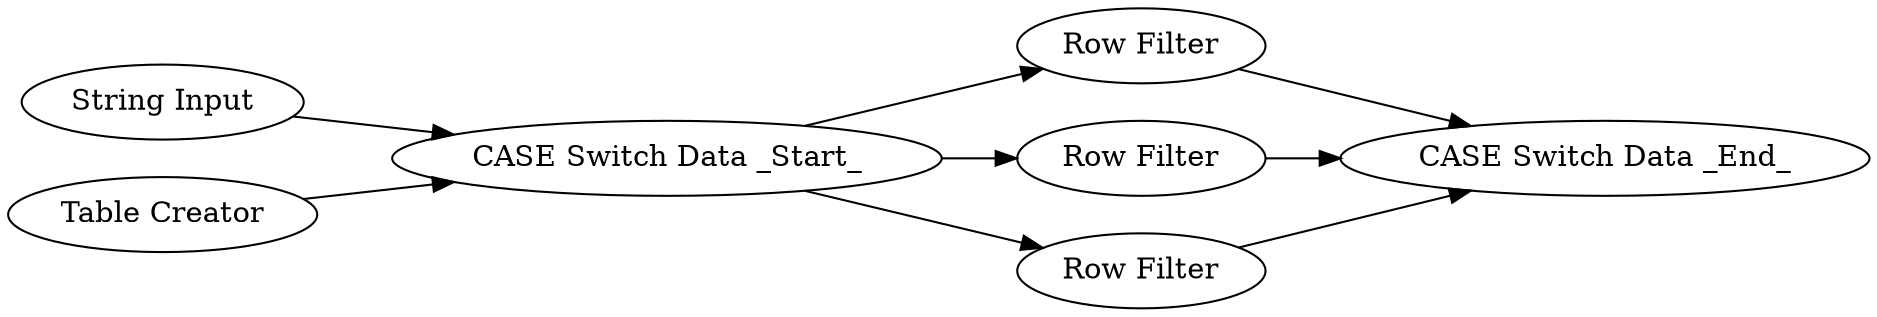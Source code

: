 digraph {
	"8997634788345744001_14" [label="Row Filter"]
	"8997634788345744001_13" [label="CASE Switch Data _Start_"]
	"8997634788345744001_9" [label="String Input"]
	"8997634788345744001_1" [label="Table Creator"]
	"8997634788345744001_16" [label="Row Filter"]
	"8997634788345744001_15" [label="Row Filter"]
	"8997634788345744001_17" [label="CASE Switch Data _End_"]
	"8997634788345744001_9" -> "8997634788345744001_13"
	"8997634788345744001_16" -> "8997634788345744001_17"
	"8997634788345744001_13" -> "8997634788345744001_15"
	"8997634788345744001_14" -> "8997634788345744001_17"
	"8997634788345744001_1" -> "8997634788345744001_13"
	"8997634788345744001_15" -> "8997634788345744001_17"
	"8997634788345744001_13" -> "8997634788345744001_16"
	"8997634788345744001_13" -> "8997634788345744001_14"
	rankdir=LR
}
